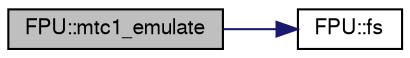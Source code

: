 digraph G
{
  edge [fontname="FreeSans",fontsize="10",labelfontname="FreeSans",labelfontsize="10"];
  node [fontname="FreeSans",fontsize="10",shape=record];
  rankdir=LR;
  Node1 [label="FPU::mtc1_emulate",height=0.2,width=0.4,color="black", fillcolor="grey75", style="filled" fontcolor="black"];
  Node1 -> Node2 [color="midnightblue",fontsize="10",style="solid"];
  Node2 [label="FPU::fs",height=0.2,width=0.4,color="black", fillcolor="white", style="filled",URL="$classFPU.html#a3b845c4dcf416d853d11466b20c4d479"];
}
